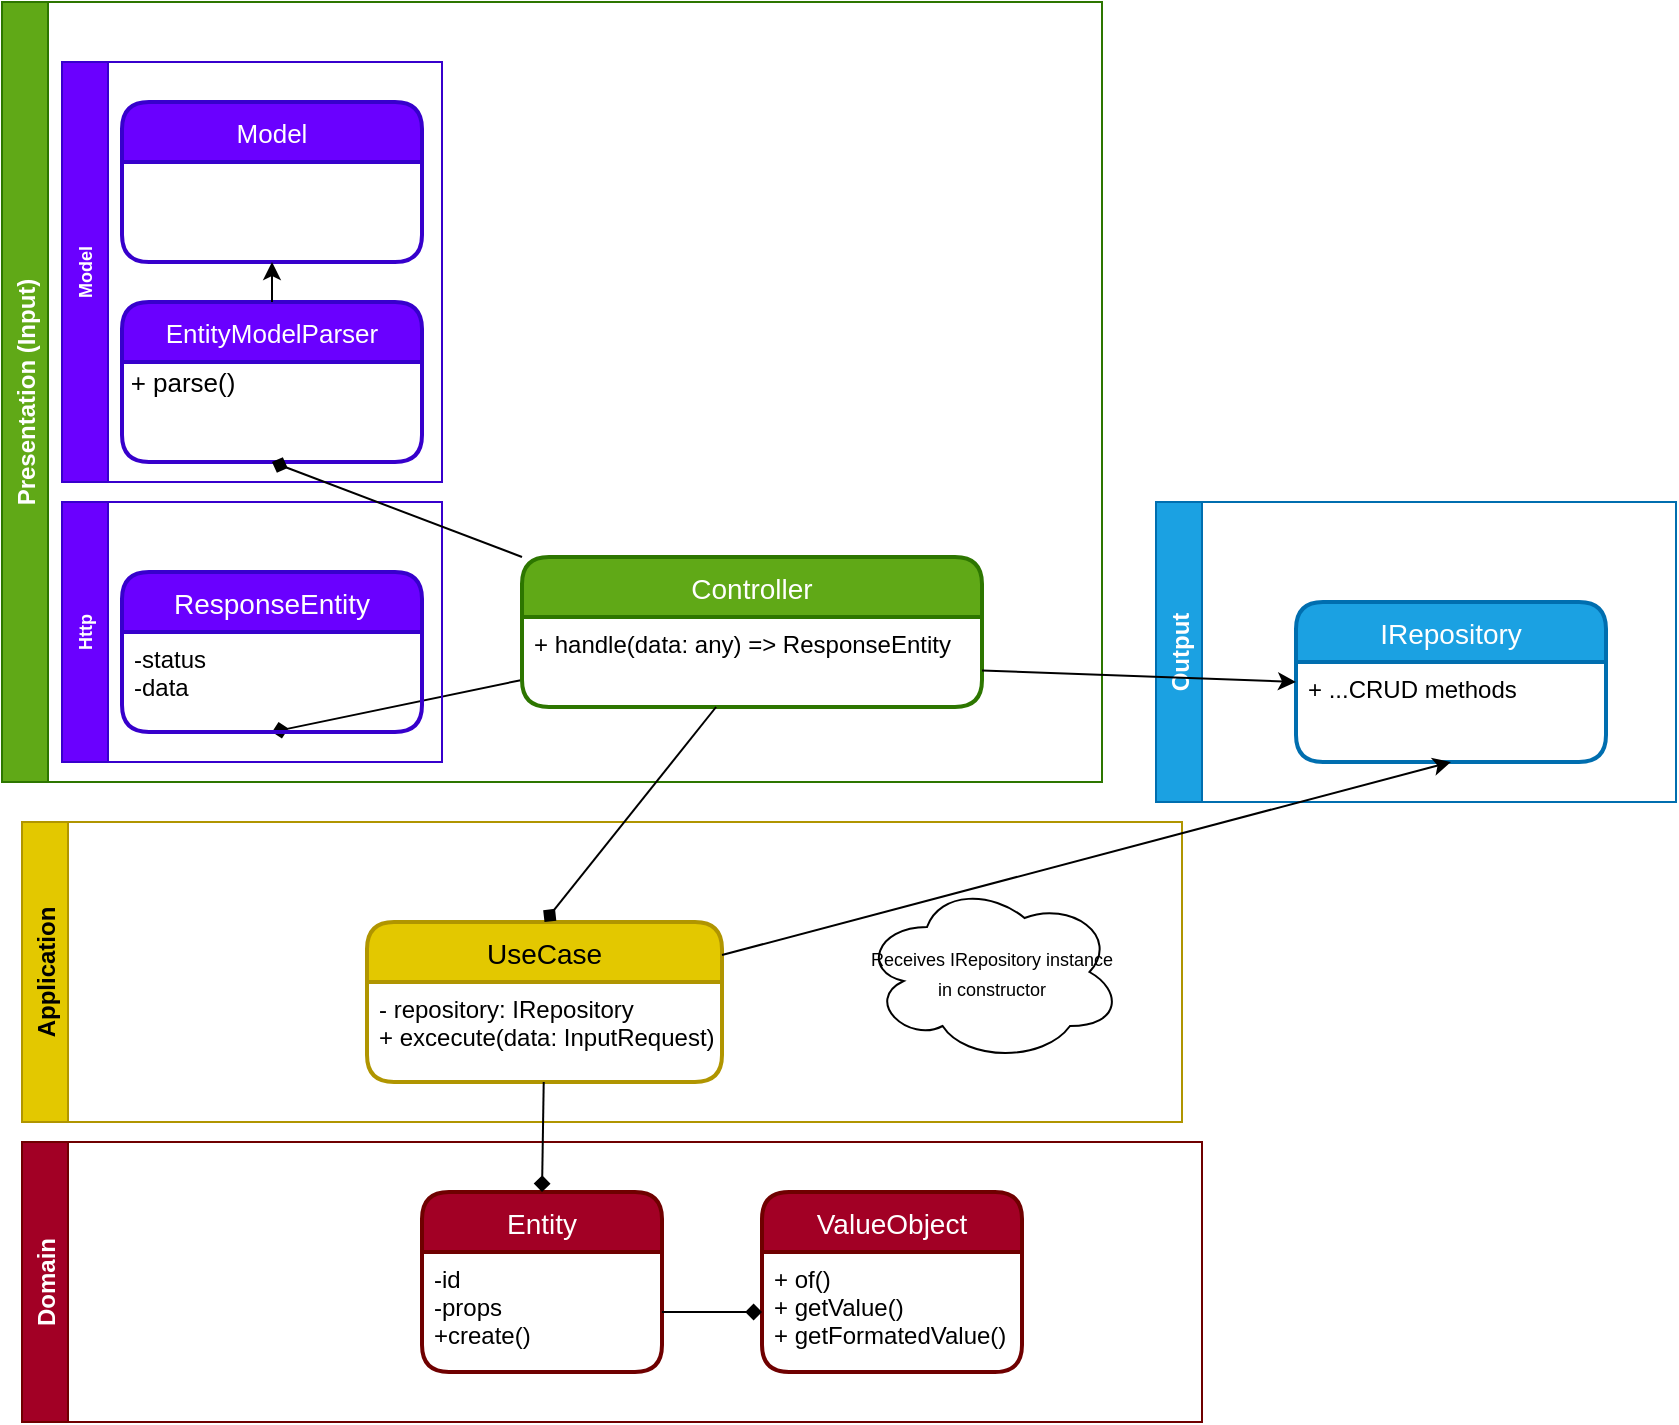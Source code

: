 <mxfile>
    <diagram id="Gn6LVWQX27ou68GtFTYa" name="General">
        <mxGraphModel dx="1481" dy="1774" grid="1" gridSize="10" guides="1" tooltips="1" connect="1" arrows="1" fold="1" page="1" pageScale="1" pageWidth="827" pageHeight="1169" math="0" shadow="0">
            <root>
                <mxCell id="0"/>
                <mxCell id="1" parent="0"/>
                <mxCell id="10" value="Domain" style="swimlane;horizontal=0;fillColor=#a20025;fontColor=#ffffff;strokeColor=#6F0000;" vertex="1" parent="1">
                    <mxGeometry y="460" width="590" height="140" as="geometry">
                        <mxRectangle x="10" y="390" width="30" height="70" as="alternateBounds"/>
                    </mxGeometry>
                </mxCell>
                <mxCell id="2" value="Entity" style="swimlane;childLayout=stackLayout;horizontal=1;startSize=30;horizontalStack=0;rounded=1;fontSize=14;fontStyle=0;strokeWidth=2;resizeParent=0;resizeLast=1;shadow=0;dashed=0;align=center;fillColor=#a20025;fontColor=#ffffff;strokeColor=#6F0000;" vertex="1" parent="10">
                    <mxGeometry x="200" y="25" width="120" height="90" as="geometry"/>
                </mxCell>
                <mxCell id="3" value="-id&#10;-props&#10;+create()" style="align=left;strokeColor=none;fillColor=none;spacingLeft=4;fontSize=12;verticalAlign=top;resizable=0;rotatable=0;part=1;" vertex="1" parent="2">
                    <mxGeometry y="30" width="120" height="60" as="geometry"/>
                </mxCell>
                <mxCell id="7" value="ValueObject" style="swimlane;childLayout=stackLayout;horizontal=1;startSize=30;horizontalStack=0;rounded=1;fontSize=14;fontStyle=0;strokeWidth=2;resizeParent=0;resizeLast=1;shadow=0;dashed=0;align=center;fillColor=#a20025;fontColor=#ffffff;strokeColor=#6F0000;" vertex="1" parent="10">
                    <mxGeometry x="370" y="25" width="130" height="90" as="geometry"/>
                </mxCell>
                <mxCell id="8" value="+ of()&#10;+ getValue()&#10;+ getFormatedValue()" style="align=left;strokeColor=none;fillColor=none;spacingLeft=4;fontSize=12;verticalAlign=top;resizable=0;rotatable=0;part=1;" vertex="1" parent="7">
                    <mxGeometry y="30" width="130" height="60" as="geometry"/>
                </mxCell>
                <mxCell id="9" style="edgeStyle=none;html=1;endArrow=diamond;endFill=1;" edge="1" parent="10" source="3" target="8">
                    <mxGeometry relative="1" as="geometry"/>
                </mxCell>
                <mxCell id="11" value="Application" style="swimlane;horizontal=0;fillColor=#e3c800;fontColor=#000000;strokeColor=#B09500;" vertex="1" parent="1">
                    <mxGeometry y="300" width="580" height="150" as="geometry"/>
                </mxCell>
                <mxCell id="4" value="UseCase" style="swimlane;childLayout=stackLayout;horizontal=1;startSize=30;horizontalStack=0;rounded=1;fontSize=14;fontStyle=0;strokeWidth=2;resizeParent=0;resizeLast=1;shadow=0;dashed=0;align=center;fillColor=#e3c800;fontColor=#000000;strokeColor=#B09500;" vertex="1" parent="11">
                    <mxGeometry x="172.5" y="50" width="177.5" height="80" as="geometry"/>
                </mxCell>
                <mxCell id="5" value="- repository: IRepository&#10;+ excecute(data: InputRequest)" style="align=left;strokeColor=none;fillColor=none;spacingLeft=4;fontSize=12;verticalAlign=top;resizable=0;rotatable=0;part=1;" vertex="1" parent="4">
                    <mxGeometry y="30" width="177.5" height="50" as="geometry"/>
                </mxCell>
                <mxCell id="20" value="&lt;div&gt;&lt;span&gt;&lt;font style=&quot;font-size: 9px&quot;&gt;Receives IRepository instance in constructor&lt;/font&gt;&lt;/span&gt;&lt;/div&gt;" style="ellipse;shape=cloud;whiteSpace=wrap;html=1;align=center;" vertex="1" parent="11">
                    <mxGeometry x="420" y="30" width="130" height="90" as="geometry"/>
                </mxCell>
                <mxCell id="12" value="Output" style="swimlane;horizontal=0;fillColor=#1ba1e2;fontColor=#ffffff;strokeColor=#006EAF;" vertex="1" parent="1">
                    <mxGeometry x="567" y="140" width="260" height="150" as="geometry"/>
                </mxCell>
                <mxCell id="13" value="IRepository" style="swimlane;childLayout=stackLayout;horizontal=1;startSize=30;horizontalStack=0;rounded=1;fontSize=14;fontStyle=0;strokeWidth=2;resizeParent=0;resizeLast=1;shadow=0;dashed=0;align=center;fillColor=#1ba1e2;strokeColor=#006EAF;fontColor=#ffffff;" vertex="1" parent="12">
                    <mxGeometry x="70" y="50" width="155" height="80" as="geometry"/>
                </mxCell>
                <mxCell id="14" value="+ ...CRUD methods" style="align=left;strokeColor=none;fillColor=none;spacingLeft=4;fontSize=12;verticalAlign=top;resizable=0;rotatable=0;part=1;" vertex="1" parent="13">
                    <mxGeometry y="30" width="155" height="50" as="geometry"/>
                </mxCell>
                <mxCell id="15" style="edgeStyle=none;html=1;entryX=0.5;entryY=1;entryDx=0;entryDy=0;endArrow=classic;endFill=1;" edge="1" parent="1" source="4" target="14">
                    <mxGeometry relative="1" as="geometry"/>
                </mxCell>
                <mxCell id="16" value="Presentation (Input)" style="swimlane;horizontal=0;fillColor=#60a917;fontColor=#ffffff;strokeColor=#2D7600;" vertex="1" parent="1">
                    <mxGeometry x="-10" y="-110" width="550" height="390" as="geometry"/>
                </mxCell>
                <mxCell id="25" style="edgeStyle=none;html=1;entryX=0.5;entryY=1;entryDx=0;entryDy=0;fontSize=9;endArrow=diamond;endFill=1;" edge="1" parent="16" source="17" target="24">
                    <mxGeometry relative="1" as="geometry"/>
                </mxCell>
                <mxCell id="17" value="Controller" style="swimlane;childLayout=stackLayout;horizontal=1;startSize=30;horizontalStack=0;rounded=1;fontSize=14;fontStyle=0;strokeWidth=2;resizeParent=0;resizeLast=1;shadow=0;dashed=0;align=center;fillColor=#60a917;fontColor=#ffffff;strokeColor=#2D7600;" vertex="1" parent="16">
                    <mxGeometry x="260" y="277.5" width="230" height="75" as="geometry"/>
                </mxCell>
                <mxCell id="18" value="+ handle(data: any) =&gt; ResponseEntity" style="align=left;strokeColor=none;fillColor=none;spacingLeft=4;fontSize=12;verticalAlign=top;resizable=0;rotatable=0;part=1;" vertex="1" parent="17">
                    <mxGeometry y="30" width="230" height="45" as="geometry"/>
                </mxCell>
                <mxCell id="21" value="Http" style="swimlane;horizontal=0;fontSize=9;fillColor=#6a00ff;fontColor=#ffffff;strokeColor=#3700CC;" vertex="1" parent="16">
                    <mxGeometry x="30" y="250" width="190" height="130" as="geometry"/>
                </mxCell>
                <mxCell id="23" value="ResponseEntity" style="swimlane;childLayout=stackLayout;horizontal=1;startSize=30;horizontalStack=0;rounded=1;fontSize=14;fontStyle=0;strokeWidth=2;resizeParent=0;resizeLast=1;shadow=0;dashed=0;align=center;fillColor=#6a00ff;fontColor=#ffffff;strokeColor=#3700CC;" vertex="1" parent="21">
                    <mxGeometry x="30" y="35" width="150" height="80" as="geometry"/>
                </mxCell>
                <mxCell id="24" value="-status&#10;-data" style="align=left;strokeColor=none;fillColor=none;spacingLeft=4;fontSize=12;verticalAlign=top;resizable=0;rotatable=0;part=1;" vertex="1" parent="23">
                    <mxGeometry y="30" width="150" height="50" as="geometry"/>
                </mxCell>
                <mxCell id="27" value="Model" style="swimlane;horizontal=0;fontSize=9;fillColor=#6a00ff;fontColor=#ffffff;strokeColor=#3700CC;" vertex="1" parent="16">
                    <mxGeometry x="30" y="30" width="190" height="210" as="geometry"/>
                </mxCell>
                <mxCell id="28" value="EntityModelParser" style="swimlane;childLayout=stackLayout;horizontal=1;startSize=30;horizontalStack=0;rounded=1;fontSize=13;fontStyle=0;strokeWidth=2;resizeParent=0;resizeLast=1;shadow=0;dashed=0;align=center;fillColor=#6a00ff;fontColor=#ffffff;strokeColor=#3700CC;" vertex="1" parent="27">
                    <mxGeometry x="30" y="120" width="150" height="80" as="geometry"/>
                </mxCell>
                <mxCell id="31" value="Model" style="swimlane;childLayout=stackLayout;horizontal=1;startSize=30;horizontalStack=0;rounded=1;fontSize=13;fontStyle=0;strokeWidth=2;resizeParent=0;resizeLast=1;shadow=0;dashed=0;align=center;fillColor=#6a00ff;fontColor=#ffffff;strokeColor=#3700CC;" vertex="1" parent="27">
                    <mxGeometry x="30" y="20" width="150" height="80" as="geometry"/>
                </mxCell>
                <mxCell id="30" style="edgeStyle=none;html=1;entryX=0.5;entryY=1;entryDx=0;entryDy=0;fontSize=9;endArrow=diamond;endFill=1;exitX=0;exitY=0;exitDx=0;exitDy=0;" edge="1" parent="16" source="17" target="28">
                    <mxGeometry relative="1" as="geometry"/>
                </mxCell>
                <mxCell id="19" style="edgeStyle=none;html=1;entryX=0.5;entryY=0;entryDx=0;entryDy=0;endArrow=diamond;endFill=1;" edge="1" parent="1" source="18" target="4">
                    <mxGeometry relative="1" as="geometry"/>
                </mxCell>
                <mxCell id="6" style="edgeStyle=none;html=1;entryX=0.5;entryY=0;entryDx=0;entryDy=0;endArrow=diamond;endFill=1;" edge="1" parent="1" source="5" target="2">
                    <mxGeometry relative="1" as="geometry"/>
                </mxCell>
                <mxCell id="26" style="edgeStyle=none;html=1;entryX=0;entryY=0.5;entryDx=0;entryDy=0;fontSize=9;endArrow=classic;endFill=1;" edge="1" parent="1" source="18" target="13">
                    <mxGeometry relative="1" as="geometry"/>
                </mxCell>
                <mxCell id="32" value="+ parse()" style="text;html=1;align=center;verticalAlign=middle;resizable=0;points=[];autosize=1;strokeColor=none;fillColor=none;fontSize=13;" vertex="1" parent="1">
                    <mxGeometry x="45" y="70" width="70" height="20" as="geometry"/>
                </mxCell>
                <mxCell id="33" style="edgeStyle=none;html=1;fontSize=13;endArrow=classic;endFill=1;" edge="1" parent="1" source="28">
                    <mxGeometry relative="1" as="geometry">
                        <mxPoint x="125" y="20" as="targetPoint"/>
                    </mxGeometry>
                </mxCell>
            </root>
        </mxGraphModel>
    </diagram>
</mxfile>